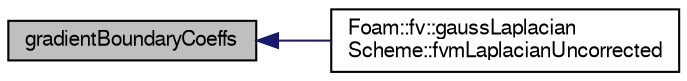 digraph "gradientBoundaryCoeffs"
{
  bgcolor="transparent";
  edge [fontname="FreeSans",fontsize="10",labelfontname="FreeSans",labelfontsize="10"];
  node [fontname="FreeSans",fontsize="10",shape=record];
  rankdir="LR";
  Node1 [label="gradientBoundaryCoeffs",height=0.2,width=0.4,color="black", fillcolor="grey75", style="filled" fontcolor="black"];
  Node1 -> Node2 [dir="back",color="midnightblue",fontsize="10",style="solid",fontname="FreeSans"];
  Node2 [label="Foam::fv::gaussLaplacian\lScheme::fvmLaplacianUncorrected",height=0.2,width=0.4,color="black",URL="$a00881.html#ae2bfcc390fd0fe8c037f248421cbb5ec"];
}
